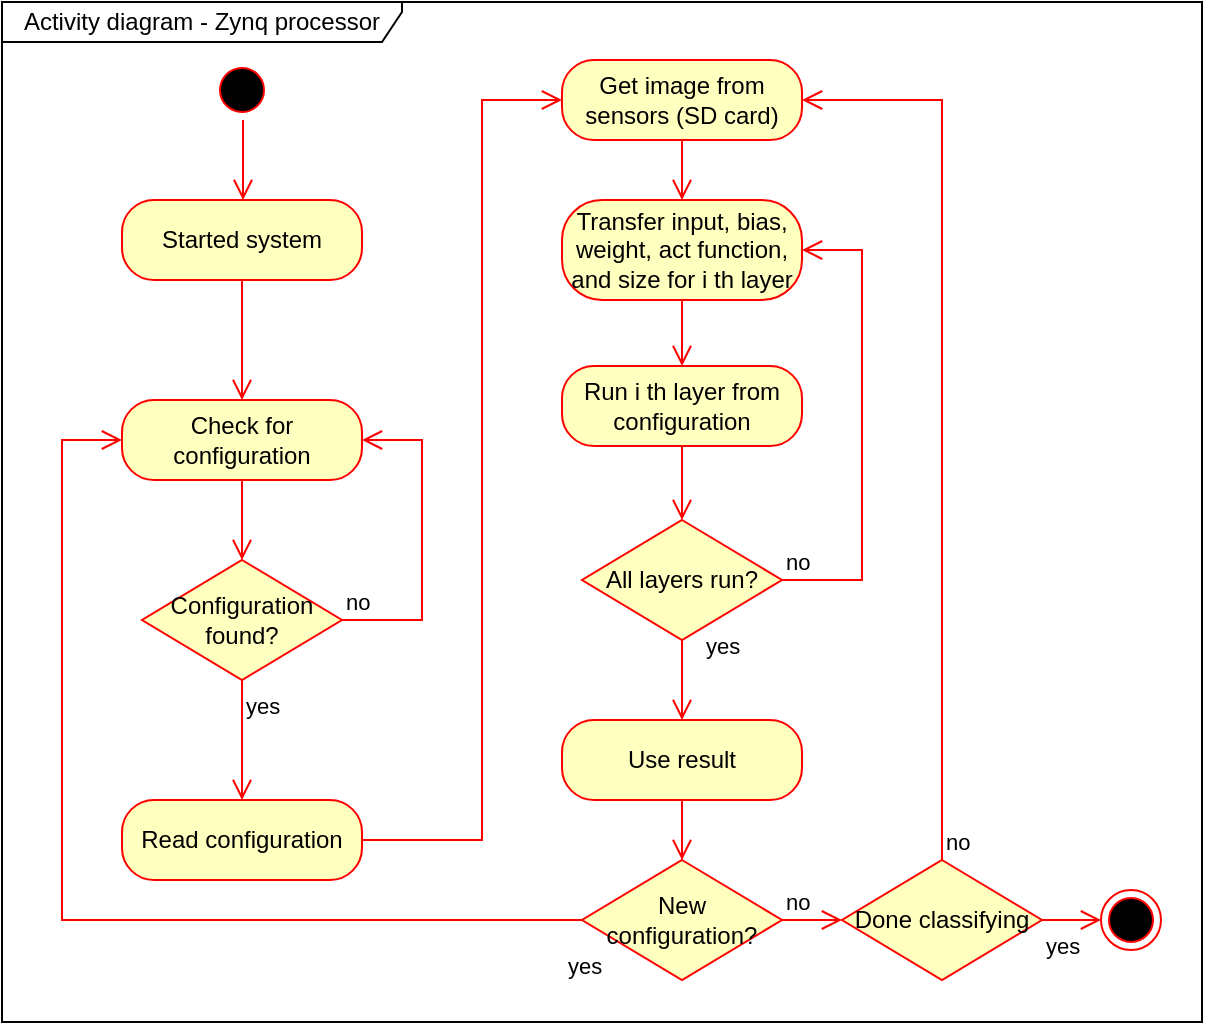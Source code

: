 <mxfile version="18.0.6" type="github">
  <diagram name="Page-1" id="e7e014a7-5840-1c2e-5031-d8a46d1fe8dd">
    <mxGraphModel dx="1422" dy="762" grid="1" gridSize="10" guides="1" tooltips="1" connect="1" arrows="1" fold="1" page="1" pageScale="1" pageWidth="1169" pageHeight="826" background="none" math="0" shadow="0">
      <root>
        <mxCell id="0" />
        <mxCell id="1" parent="0" />
        <mxCell id="6" value="" style="edgeStyle=elbowEdgeStyle;elbow=horizontal;verticalAlign=bottom;endArrow=open;endSize=8;strokeColor=#FF0000;endFill=1;rounded=0" parent="1" source="5" edge="1">
          <mxGeometry x="125" y="40" as="geometry">
            <mxPoint x="140.441" y="110" as="targetPoint" />
          </mxGeometry>
        </mxCell>
        <mxCell id="5" value="" style="ellipse;shape=startState;fillColor=#000000;strokeColor=#ff0000;" parent="1" vertex="1">
          <mxGeometry x="125" y="40" width="30" height="30" as="geometry" />
        </mxCell>
        <mxCell id="xFiW1ouzZRO_t7Sl21Z6-87" value="Started system" style="rounded=1;whiteSpace=wrap;html=1;arcSize=40;fontColor=#000000;fillColor=#ffffc0;strokeColor=#ff0000;" parent="1" vertex="1">
          <mxGeometry x="80" y="110" width="120" height="40" as="geometry" />
        </mxCell>
        <mxCell id="xFiW1ouzZRO_t7Sl21Z6-88" value="" style="edgeStyle=orthogonalEdgeStyle;html=1;verticalAlign=bottom;endArrow=open;endSize=8;strokeColor=#ff0000;rounded=0;" parent="1" source="xFiW1ouzZRO_t7Sl21Z6-87" edge="1">
          <mxGeometry relative="1" as="geometry">
            <mxPoint x="140" y="210" as="targetPoint" />
          </mxGeometry>
        </mxCell>
        <mxCell id="xFiW1ouzZRO_t7Sl21Z6-89" value="Check for configuration" style="rounded=1;whiteSpace=wrap;html=1;arcSize=40;fontColor=#000000;fillColor=#ffffc0;strokeColor=#ff0000;" parent="1" vertex="1">
          <mxGeometry x="80" y="210" width="120" height="40" as="geometry" />
        </mxCell>
        <mxCell id="xFiW1ouzZRO_t7Sl21Z6-90" value="" style="edgeStyle=orthogonalEdgeStyle;html=1;verticalAlign=bottom;endArrow=open;endSize=8;strokeColor=#ff0000;rounded=0;" parent="1" source="xFiW1ouzZRO_t7Sl21Z6-89" target="xFiW1ouzZRO_t7Sl21Z6-94" edge="1">
          <mxGeometry relative="1" as="geometry">
            <mxPoint x="150" y="300" as="targetPoint" />
          </mxGeometry>
        </mxCell>
        <mxCell id="xFiW1ouzZRO_t7Sl21Z6-91" value="Read configuration" style="rounded=1;whiteSpace=wrap;html=1;arcSize=40;fontColor=#000000;fillColor=#ffffc0;strokeColor=#ff0000;" parent="1" vertex="1">
          <mxGeometry x="80" y="410" width="120" height="40" as="geometry" />
        </mxCell>
        <mxCell id="xFiW1ouzZRO_t7Sl21Z6-92" value="" style="edgeStyle=orthogonalEdgeStyle;html=1;verticalAlign=bottom;endArrow=open;endSize=8;strokeColor=#ff0000;rounded=0;entryX=0;entryY=0.5;entryDx=0;entryDy=0;" parent="1" source="xFiW1ouzZRO_t7Sl21Z6-91" target="xFiW1ouzZRO_t7Sl21Z6-97" edge="1">
          <mxGeometry relative="1" as="geometry">
            <mxPoint x="140" y="510" as="targetPoint" />
            <Array as="points">
              <mxPoint x="260" y="430" />
              <mxPoint x="260" y="60" />
            </Array>
          </mxGeometry>
        </mxCell>
        <mxCell id="xFiW1ouzZRO_t7Sl21Z6-94" value="Configuration found?" style="rhombus;whiteSpace=wrap;html=1;fillColor=#ffffc0;strokeColor=#ff0000;" parent="1" vertex="1">
          <mxGeometry x="90" y="290" width="100" height="60" as="geometry" />
        </mxCell>
        <mxCell id="xFiW1ouzZRO_t7Sl21Z6-95" value="no" style="edgeStyle=orthogonalEdgeStyle;html=1;align=left;verticalAlign=bottom;endArrow=open;endSize=8;strokeColor=#ff0000;rounded=0;entryX=1;entryY=0.5;entryDx=0;entryDy=0;exitX=1;exitY=0.5;exitDx=0;exitDy=0;" parent="1" source="xFiW1ouzZRO_t7Sl21Z6-94" target="xFiW1ouzZRO_t7Sl21Z6-89" edge="1">
          <mxGeometry x="-1" relative="1" as="geometry">
            <mxPoint x="280" y="330" as="targetPoint" />
            <mxPoint x="220" y="300" as="sourcePoint" />
            <Array as="points">
              <mxPoint x="230" y="320" />
              <mxPoint x="230" y="230" />
            </Array>
          </mxGeometry>
        </mxCell>
        <mxCell id="xFiW1ouzZRO_t7Sl21Z6-96" value="yes" style="edgeStyle=orthogonalEdgeStyle;html=1;align=left;verticalAlign=top;endArrow=open;endSize=8;strokeColor=#ff0000;rounded=0;" parent="1" source="xFiW1ouzZRO_t7Sl21Z6-94" edge="1">
          <mxGeometry x="-1" relative="1" as="geometry">
            <mxPoint x="140" y="410" as="targetPoint" />
          </mxGeometry>
        </mxCell>
        <mxCell id="xFiW1ouzZRO_t7Sl21Z6-97" value="Get image from sensors (SD card)" style="rounded=1;whiteSpace=wrap;html=1;arcSize=40;fontColor=#000000;fillColor=#ffffc0;strokeColor=#ff0000;" parent="1" vertex="1">
          <mxGeometry x="300" y="40" width="120" height="40" as="geometry" />
        </mxCell>
        <mxCell id="xFiW1ouzZRO_t7Sl21Z6-98" value="" style="edgeStyle=orthogonalEdgeStyle;html=1;verticalAlign=bottom;endArrow=open;endSize=8;strokeColor=#ff0000;rounded=0;entryX=0.5;entryY=0;entryDx=0;entryDy=0;" parent="1" source="xFiW1ouzZRO_t7Sl21Z6-97" target="xFiW1ouzZRO_t7Sl21Z6-104" edge="1">
          <mxGeometry relative="1" as="geometry">
            <mxPoint x="360" y="140" as="targetPoint" />
          </mxGeometry>
        </mxCell>
        <mxCell id="xFiW1ouzZRO_t7Sl21Z6-99" value="Run i th layer from configuration" style="rounded=1;whiteSpace=wrap;html=1;arcSize=40;fontColor=#000000;fillColor=#ffffc0;strokeColor=#ff0000;" parent="1" vertex="1">
          <mxGeometry x="300" y="193" width="120" height="40" as="geometry" />
        </mxCell>
        <mxCell id="xFiW1ouzZRO_t7Sl21Z6-100" value="" style="edgeStyle=orthogonalEdgeStyle;html=1;verticalAlign=bottom;endArrow=open;endSize=8;strokeColor=#ff0000;rounded=0;entryX=0.5;entryY=0;entryDx=0;entryDy=0;" parent="1" source="xFiW1ouzZRO_t7Sl21Z6-99" target="xFiW1ouzZRO_t7Sl21Z6-108" edge="1">
          <mxGeometry relative="1" as="geometry">
            <mxPoint x="360" y="293" as="targetPoint" />
          </mxGeometry>
        </mxCell>
        <mxCell id="xFiW1ouzZRO_t7Sl21Z6-102" value="no" style="edgeStyle=orthogonalEdgeStyle;html=1;align=left;verticalAlign=bottom;endArrow=open;endSize=8;strokeColor=#ff0000;rounded=0;entryX=1;entryY=0.5;entryDx=0;entryDy=0;exitX=1;exitY=0.5;exitDx=0;exitDy=0;" parent="1" source="xFiW1ouzZRO_t7Sl21Z6-108" target="xFiW1ouzZRO_t7Sl21Z6-104" edge="1">
          <mxGeometry x="-1" relative="1" as="geometry">
            <mxPoint x="500" y="340" as="targetPoint" />
            <mxPoint x="400" y="340.0" as="sourcePoint" />
            <Array as="points">
              <mxPoint x="450" y="300" />
              <mxPoint x="450" y="135" />
            </Array>
          </mxGeometry>
        </mxCell>
        <mxCell id="xFiW1ouzZRO_t7Sl21Z6-103" value="yes" style="edgeStyle=orthogonalEdgeStyle;html=1;align=left;verticalAlign=top;endArrow=open;endSize=8;strokeColor=#ff0000;rounded=0;exitX=0.5;exitY=1;exitDx=0;exitDy=0;entryX=0.5;entryY=0;entryDx=0;entryDy=0;" parent="1" source="xFiW1ouzZRO_t7Sl21Z6-108" target="xFiW1ouzZRO_t7Sl21Z6-110" edge="1">
          <mxGeometry x="-1" y="14" relative="1" as="geometry">
            <mxPoint x="360" y="373" as="targetPoint" />
            <mxPoint x="310" y="353" as="sourcePoint" />
            <mxPoint x="-4" y="-10" as="offset" />
          </mxGeometry>
        </mxCell>
        <mxCell id="xFiW1ouzZRO_t7Sl21Z6-104" value="Transfer input, bias, weight, act function, and size for i th layer" style="rounded=1;whiteSpace=wrap;html=1;arcSize=40;fontColor=#000000;fillColor=#ffffc0;strokeColor=#ff0000;" parent="1" vertex="1">
          <mxGeometry x="300" y="110" width="120" height="50" as="geometry" />
        </mxCell>
        <mxCell id="xFiW1ouzZRO_t7Sl21Z6-105" value="" style="edgeStyle=orthogonalEdgeStyle;html=1;verticalAlign=bottom;endArrow=open;endSize=8;strokeColor=#ff0000;rounded=0;entryX=0.5;entryY=0;entryDx=0;entryDy=0;" parent="1" source="xFiW1ouzZRO_t7Sl21Z6-104" target="xFiW1ouzZRO_t7Sl21Z6-99" edge="1">
          <mxGeometry relative="1" as="geometry">
            <mxPoint x="360" y="220" as="targetPoint" />
          </mxGeometry>
        </mxCell>
        <mxCell id="xFiW1ouzZRO_t7Sl21Z6-108" value="All layers run?" style="rhombus;whiteSpace=wrap;html=1;fillColor=#ffffc0;strokeColor=#ff0000;" parent="1" vertex="1">
          <mxGeometry x="310" y="270" width="100" height="60" as="geometry" />
        </mxCell>
        <mxCell id="xFiW1ouzZRO_t7Sl21Z6-110" value="Use result" style="rounded=1;whiteSpace=wrap;html=1;arcSize=40;fontColor=#000000;fillColor=#ffffc0;strokeColor=#ff0000;" parent="1" vertex="1">
          <mxGeometry x="300" y="370" width="120" height="40" as="geometry" />
        </mxCell>
        <mxCell id="xFiW1ouzZRO_t7Sl21Z6-118" value="New &lt;br&gt;configuration?" style="rhombus;whiteSpace=wrap;html=1;fillColor=#ffffc0;strokeColor=#ff0000;" parent="1" vertex="1">
          <mxGeometry x="310" y="440" width="100" height="60" as="geometry" />
        </mxCell>
        <mxCell id="xFiW1ouzZRO_t7Sl21Z6-119" value="no" style="edgeStyle=orthogonalEdgeStyle;html=1;align=left;verticalAlign=bottom;endArrow=open;endSize=8;strokeColor=#ff0000;rounded=0;exitX=1;exitY=0.5;exitDx=0;exitDy=0;entryX=0;entryY=0.5;entryDx=0;entryDy=0;" parent="1" source="xFiW1ouzZRO_t7Sl21Z6-118" target="xFiW1ouzZRO_t7Sl21Z6-122" edge="1">
          <mxGeometry x="-1" relative="1" as="geometry">
            <mxPoint x="440" y="450" as="targetPoint" />
            <mxPoint x="440" y="440" as="sourcePoint" />
            <Array as="points" />
          </mxGeometry>
        </mxCell>
        <mxCell id="xFiW1ouzZRO_t7Sl21Z6-120" value="yes" style="edgeStyle=orthogonalEdgeStyle;html=1;align=left;verticalAlign=top;endArrow=open;endSize=8;strokeColor=#ff0000;rounded=0;entryX=0;entryY=0.5;entryDx=0;entryDy=0;" parent="1" source="xFiW1ouzZRO_t7Sl21Z6-118" target="xFiW1ouzZRO_t7Sl21Z6-89" edge="1">
          <mxGeometry x="-0.964" y="10" relative="1" as="geometry">
            <mxPoint x="380" y="550.0" as="targetPoint" />
            <Array as="points">
              <mxPoint x="50" y="470" />
              <mxPoint x="50" y="230" />
            </Array>
            <mxPoint as="offset" />
          </mxGeometry>
        </mxCell>
        <mxCell id="xFiW1ouzZRO_t7Sl21Z6-121" value="" style="edgeStyle=orthogonalEdgeStyle;html=1;align=left;verticalAlign=top;endArrow=open;endSize=8;strokeColor=#ff0000;rounded=0;exitX=0.5;exitY=1;exitDx=0;exitDy=0;entryX=0.5;entryY=0;entryDx=0;entryDy=0;" parent="1" source="xFiW1ouzZRO_t7Sl21Z6-110" target="xFiW1ouzZRO_t7Sl21Z6-118" edge="1">
          <mxGeometry x="-1" y="14" relative="1" as="geometry">
            <mxPoint x="370" y="380" as="targetPoint" />
            <mxPoint x="370" y="340" as="sourcePoint" />
            <mxPoint x="-4" y="-10" as="offset" />
          </mxGeometry>
        </mxCell>
        <mxCell id="xFiW1ouzZRO_t7Sl21Z6-122" value="Done classifying" style="rhombus;whiteSpace=wrap;html=1;fillColor=#ffffc0;strokeColor=#ff0000;" parent="1" vertex="1">
          <mxGeometry x="440" y="440" width="100" height="60" as="geometry" />
        </mxCell>
        <mxCell id="xFiW1ouzZRO_t7Sl21Z6-123" value="no" style="edgeStyle=orthogonalEdgeStyle;html=1;align=left;verticalAlign=bottom;endArrow=open;endSize=8;strokeColor=#ff0000;rounded=0;exitX=0.5;exitY=0;exitDx=0;exitDy=0;entryX=1;entryY=0.5;entryDx=0;entryDy=0;" parent="1" source="xFiW1ouzZRO_t7Sl21Z6-122" target="xFiW1ouzZRO_t7Sl21Z6-97" edge="1">
          <mxGeometry x="-1" relative="1" as="geometry">
            <mxPoint x="470" y="480" as="targetPoint" />
            <mxPoint x="420" y="480" as="sourcePoint" />
            <Array as="points" />
          </mxGeometry>
        </mxCell>
        <mxCell id="xFiW1ouzZRO_t7Sl21Z6-124" value="" style="ellipse;html=1;shape=endState;fillColor=#000000;strokeColor=#ff0000;" parent="1" vertex="1">
          <mxGeometry x="569.5" y="455" width="30" height="30" as="geometry" />
        </mxCell>
        <mxCell id="xFiW1ouzZRO_t7Sl21Z6-126" value="yes" style="edgeStyle=orthogonalEdgeStyle;html=1;align=left;verticalAlign=top;endArrow=open;endSize=8;strokeColor=#ff0000;rounded=0;entryX=0;entryY=0.5;entryDx=0;entryDy=0;exitX=1;exitY=0.5;exitDx=0;exitDy=0;" parent="1" source="xFiW1ouzZRO_t7Sl21Z6-122" target="xFiW1ouzZRO_t7Sl21Z6-124" edge="1">
          <mxGeometry x="-1" relative="1" as="geometry">
            <mxPoint x="90" y="240" as="targetPoint" />
            <mxPoint x="320" y="480" as="sourcePoint" />
            <Array as="points">
              <mxPoint x="550" y="470" />
              <mxPoint x="550" y="470" />
            </Array>
            <mxPoint as="offset" />
          </mxGeometry>
        </mxCell>
        <mxCell id="xFiW1ouzZRO_t7Sl21Z6-127" value="Activity diagram - Zynq processor" style="shape=umlFrame;whiteSpace=wrap;html=1;width=200;height=20;" parent="1" vertex="1">
          <mxGeometry x="20" y="11" width="600" height="510" as="geometry" />
        </mxCell>
      </root>
    </mxGraphModel>
  </diagram>
</mxfile>
